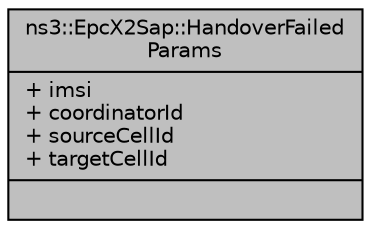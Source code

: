 digraph "ns3::EpcX2Sap::HandoverFailedParams"
{
  edge [fontname="Helvetica",fontsize="10",labelfontname="Helvetica",labelfontsize="10"];
  node [fontname="Helvetica",fontsize="10",shape=record];
  Node1 [label="{ns3::EpcX2Sap::HandoverFailed\lParams\n|+ imsi\l+ coordinatorId\l+ sourceCellId\l+ targetCellId\l|}",height=0.2,width=0.4,color="black", fillcolor="grey75", style="filled", fontcolor="black"];
}
